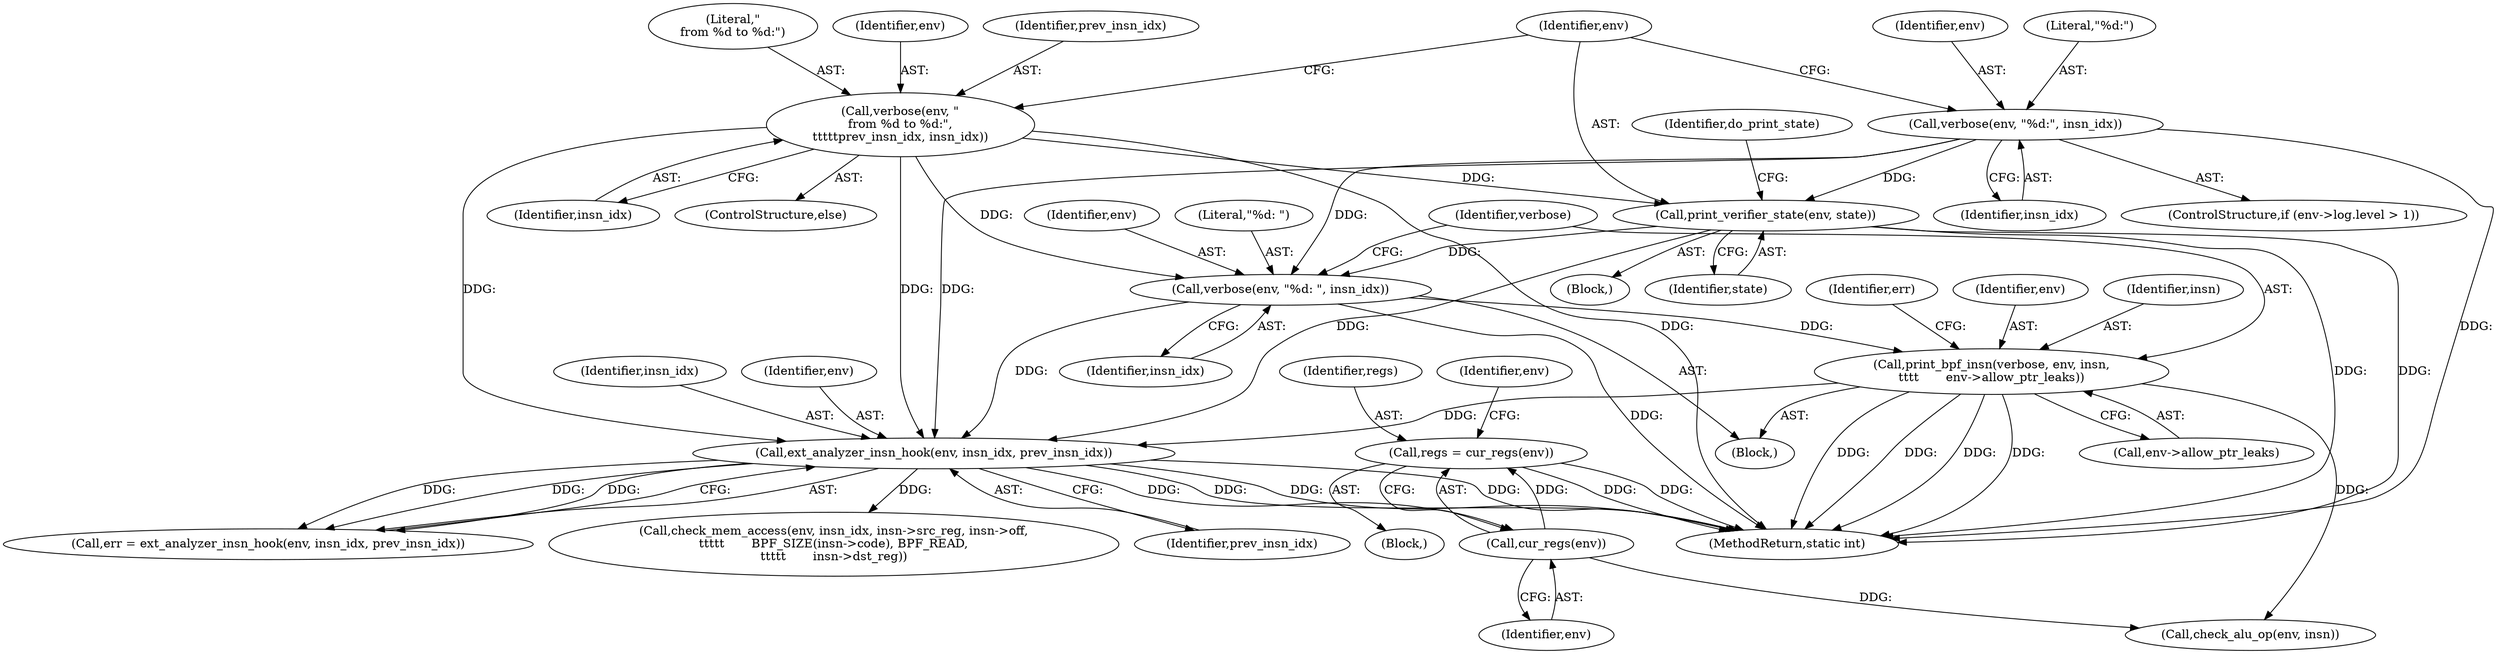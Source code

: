 digraph "0_linux_c131187db2d3fa2f8bf32fdf4e9a4ef805168467_1@pointer" {
"1000334" [label="(Call,regs = cur_regs(env))"];
"1000336" [label="(Call,cur_regs(env))"];
"1000325" [label="(Call,ext_analyzer_insn_hook(env, insn_idx, prev_insn_idx))"];
"1000297" [label="(Call,print_verifier_state(env, state))"];
"1000292" [label="(Call,verbose(env, \"\nfrom %d to %d:\",\n\t\t\t\t\tprev_insn_idx, insn_idx))"];
"1000287" [label="(Call,verbose(env, \"%d:\", insn_idx))"];
"1000315" [label="(Call,print_bpf_insn(verbose, env, insn,\n\t\t\t\t       env->allow_ptr_leaks))"];
"1000311" [label="(Call,verbose(env, \"%d: \", insn_idx))"];
"1000290" [label="(Identifier,insn_idx)"];
"1000311" [label="(Call,verbose(env, \"%d: \", insn_idx))"];
"1000327" [label="(Identifier,insn_idx)"];
"1000326" [label="(Identifier,env)"];
"1000317" [label="(Identifier,env)"];
"1000278" [label="(Block,)"];
"1000335" [label="(Identifier,regs)"];
"1000334" [label="(Call,regs = cur_regs(env))"];
"1000287" [label="(Call,verbose(env, \"%d:\", insn_idx))"];
"1000350" [label="(Call,check_alu_op(env, insn))"];
"1000315" [label="(Call,print_bpf_insn(verbose, env, insn,\n\t\t\t\t       env->allow_ptr_leaks))"];
"1000342" [label="(Identifier,env)"];
"1000319" [label="(Call,env->allow_ptr_leaks)"];
"1000296" [label="(Identifier,insn_idx)"];
"1000295" [label="(Identifier,prev_insn_idx)"];
"1000318" [label="(Identifier,insn)"];
"1000177" [label="(Block,)"];
"1000288" [label="(Identifier,env)"];
"1000299" [label="(Identifier,state)"];
"1000297" [label="(Call,print_verifier_state(env, state))"];
"1000325" [label="(Call,ext_analyzer_insn_hook(env, insn_idx, prev_insn_idx))"];
"1000294" [label="(Literal,\"\nfrom %d to %d:\")"];
"1000293" [label="(Identifier,env)"];
"1000921" [label="(MethodReturn,static int)"];
"1000292" [label="(Call,verbose(env, \"\nfrom %d to %d:\",\n\t\t\t\t\tprev_insn_idx, insn_idx))"];
"1000312" [label="(Identifier,env)"];
"1000395" [label="(Call,check_mem_access(env, insn_idx, insn->src_reg, insn->off,\n\t\t\t\t\t       BPF_SIZE(insn->code), BPF_READ,\n\t\t\t\t\t       insn->dst_reg))"];
"1000289" [label="(Literal,\"%d:\")"];
"1000314" [label="(Identifier,insn_idx)"];
"1000324" [label="(Identifier,err)"];
"1000328" [label="(Identifier,prev_insn_idx)"];
"1000301" [label="(Identifier,do_print_state)"];
"1000298" [label="(Identifier,env)"];
"1000337" [label="(Identifier,env)"];
"1000323" [label="(Call,err = ext_analyzer_insn_hook(env, insn_idx, prev_insn_idx))"];
"1000291" [label="(ControlStructure,else)"];
"1000279" [label="(ControlStructure,if (env->log.level > 1))"];
"1000310" [label="(Block,)"];
"1000313" [label="(Literal,\"%d: \")"];
"1000316" [label="(Identifier,verbose)"];
"1000336" [label="(Call,cur_regs(env))"];
"1000334" -> "1000177"  [label="AST: "];
"1000334" -> "1000336"  [label="CFG: "];
"1000335" -> "1000334"  [label="AST: "];
"1000336" -> "1000334"  [label="AST: "];
"1000342" -> "1000334"  [label="CFG: "];
"1000334" -> "1000921"  [label="DDG: "];
"1000334" -> "1000921"  [label="DDG: "];
"1000336" -> "1000334"  [label="DDG: "];
"1000336" -> "1000337"  [label="CFG: "];
"1000337" -> "1000336"  [label="AST: "];
"1000325" -> "1000336"  [label="DDG: "];
"1000336" -> "1000350"  [label="DDG: "];
"1000325" -> "1000323"  [label="AST: "];
"1000325" -> "1000328"  [label="CFG: "];
"1000326" -> "1000325"  [label="AST: "];
"1000327" -> "1000325"  [label="AST: "];
"1000328" -> "1000325"  [label="AST: "];
"1000323" -> "1000325"  [label="CFG: "];
"1000325" -> "1000921"  [label="DDG: "];
"1000325" -> "1000921"  [label="DDG: "];
"1000325" -> "1000921"  [label="DDG: "];
"1000325" -> "1000323"  [label="DDG: "];
"1000325" -> "1000323"  [label="DDG: "];
"1000325" -> "1000323"  [label="DDG: "];
"1000297" -> "1000325"  [label="DDG: "];
"1000315" -> "1000325"  [label="DDG: "];
"1000287" -> "1000325"  [label="DDG: "];
"1000292" -> "1000325"  [label="DDG: "];
"1000292" -> "1000325"  [label="DDG: "];
"1000311" -> "1000325"  [label="DDG: "];
"1000325" -> "1000395"  [label="DDG: "];
"1000297" -> "1000278"  [label="AST: "];
"1000297" -> "1000299"  [label="CFG: "];
"1000298" -> "1000297"  [label="AST: "];
"1000299" -> "1000297"  [label="AST: "];
"1000301" -> "1000297"  [label="CFG: "];
"1000297" -> "1000921"  [label="DDG: "];
"1000297" -> "1000921"  [label="DDG: "];
"1000292" -> "1000297"  [label="DDG: "];
"1000287" -> "1000297"  [label="DDG: "];
"1000297" -> "1000311"  [label="DDG: "];
"1000292" -> "1000291"  [label="AST: "];
"1000292" -> "1000296"  [label="CFG: "];
"1000293" -> "1000292"  [label="AST: "];
"1000294" -> "1000292"  [label="AST: "];
"1000295" -> "1000292"  [label="AST: "];
"1000296" -> "1000292"  [label="AST: "];
"1000298" -> "1000292"  [label="CFG: "];
"1000292" -> "1000921"  [label="DDG: "];
"1000292" -> "1000311"  [label="DDG: "];
"1000287" -> "1000279"  [label="AST: "];
"1000287" -> "1000290"  [label="CFG: "];
"1000288" -> "1000287"  [label="AST: "];
"1000289" -> "1000287"  [label="AST: "];
"1000290" -> "1000287"  [label="AST: "];
"1000298" -> "1000287"  [label="CFG: "];
"1000287" -> "1000921"  [label="DDG: "];
"1000287" -> "1000311"  [label="DDG: "];
"1000315" -> "1000310"  [label="AST: "];
"1000315" -> "1000319"  [label="CFG: "];
"1000316" -> "1000315"  [label="AST: "];
"1000317" -> "1000315"  [label="AST: "];
"1000318" -> "1000315"  [label="AST: "];
"1000319" -> "1000315"  [label="AST: "];
"1000324" -> "1000315"  [label="CFG: "];
"1000315" -> "1000921"  [label="DDG: "];
"1000315" -> "1000921"  [label="DDG: "];
"1000315" -> "1000921"  [label="DDG: "];
"1000315" -> "1000921"  [label="DDG: "];
"1000311" -> "1000315"  [label="DDG: "];
"1000315" -> "1000350"  [label="DDG: "];
"1000311" -> "1000310"  [label="AST: "];
"1000311" -> "1000314"  [label="CFG: "];
"1000312" -> "1000311"  [label="AST: "];
"1000313" -> "1000311"  [label="AST: "];
"1000314" -> "1000311"  [label="AST: "];
"1000316" -> "1000311"  [label="CFG: "];
"1000311" -> "1000921"  [label="DDG: "];
}
